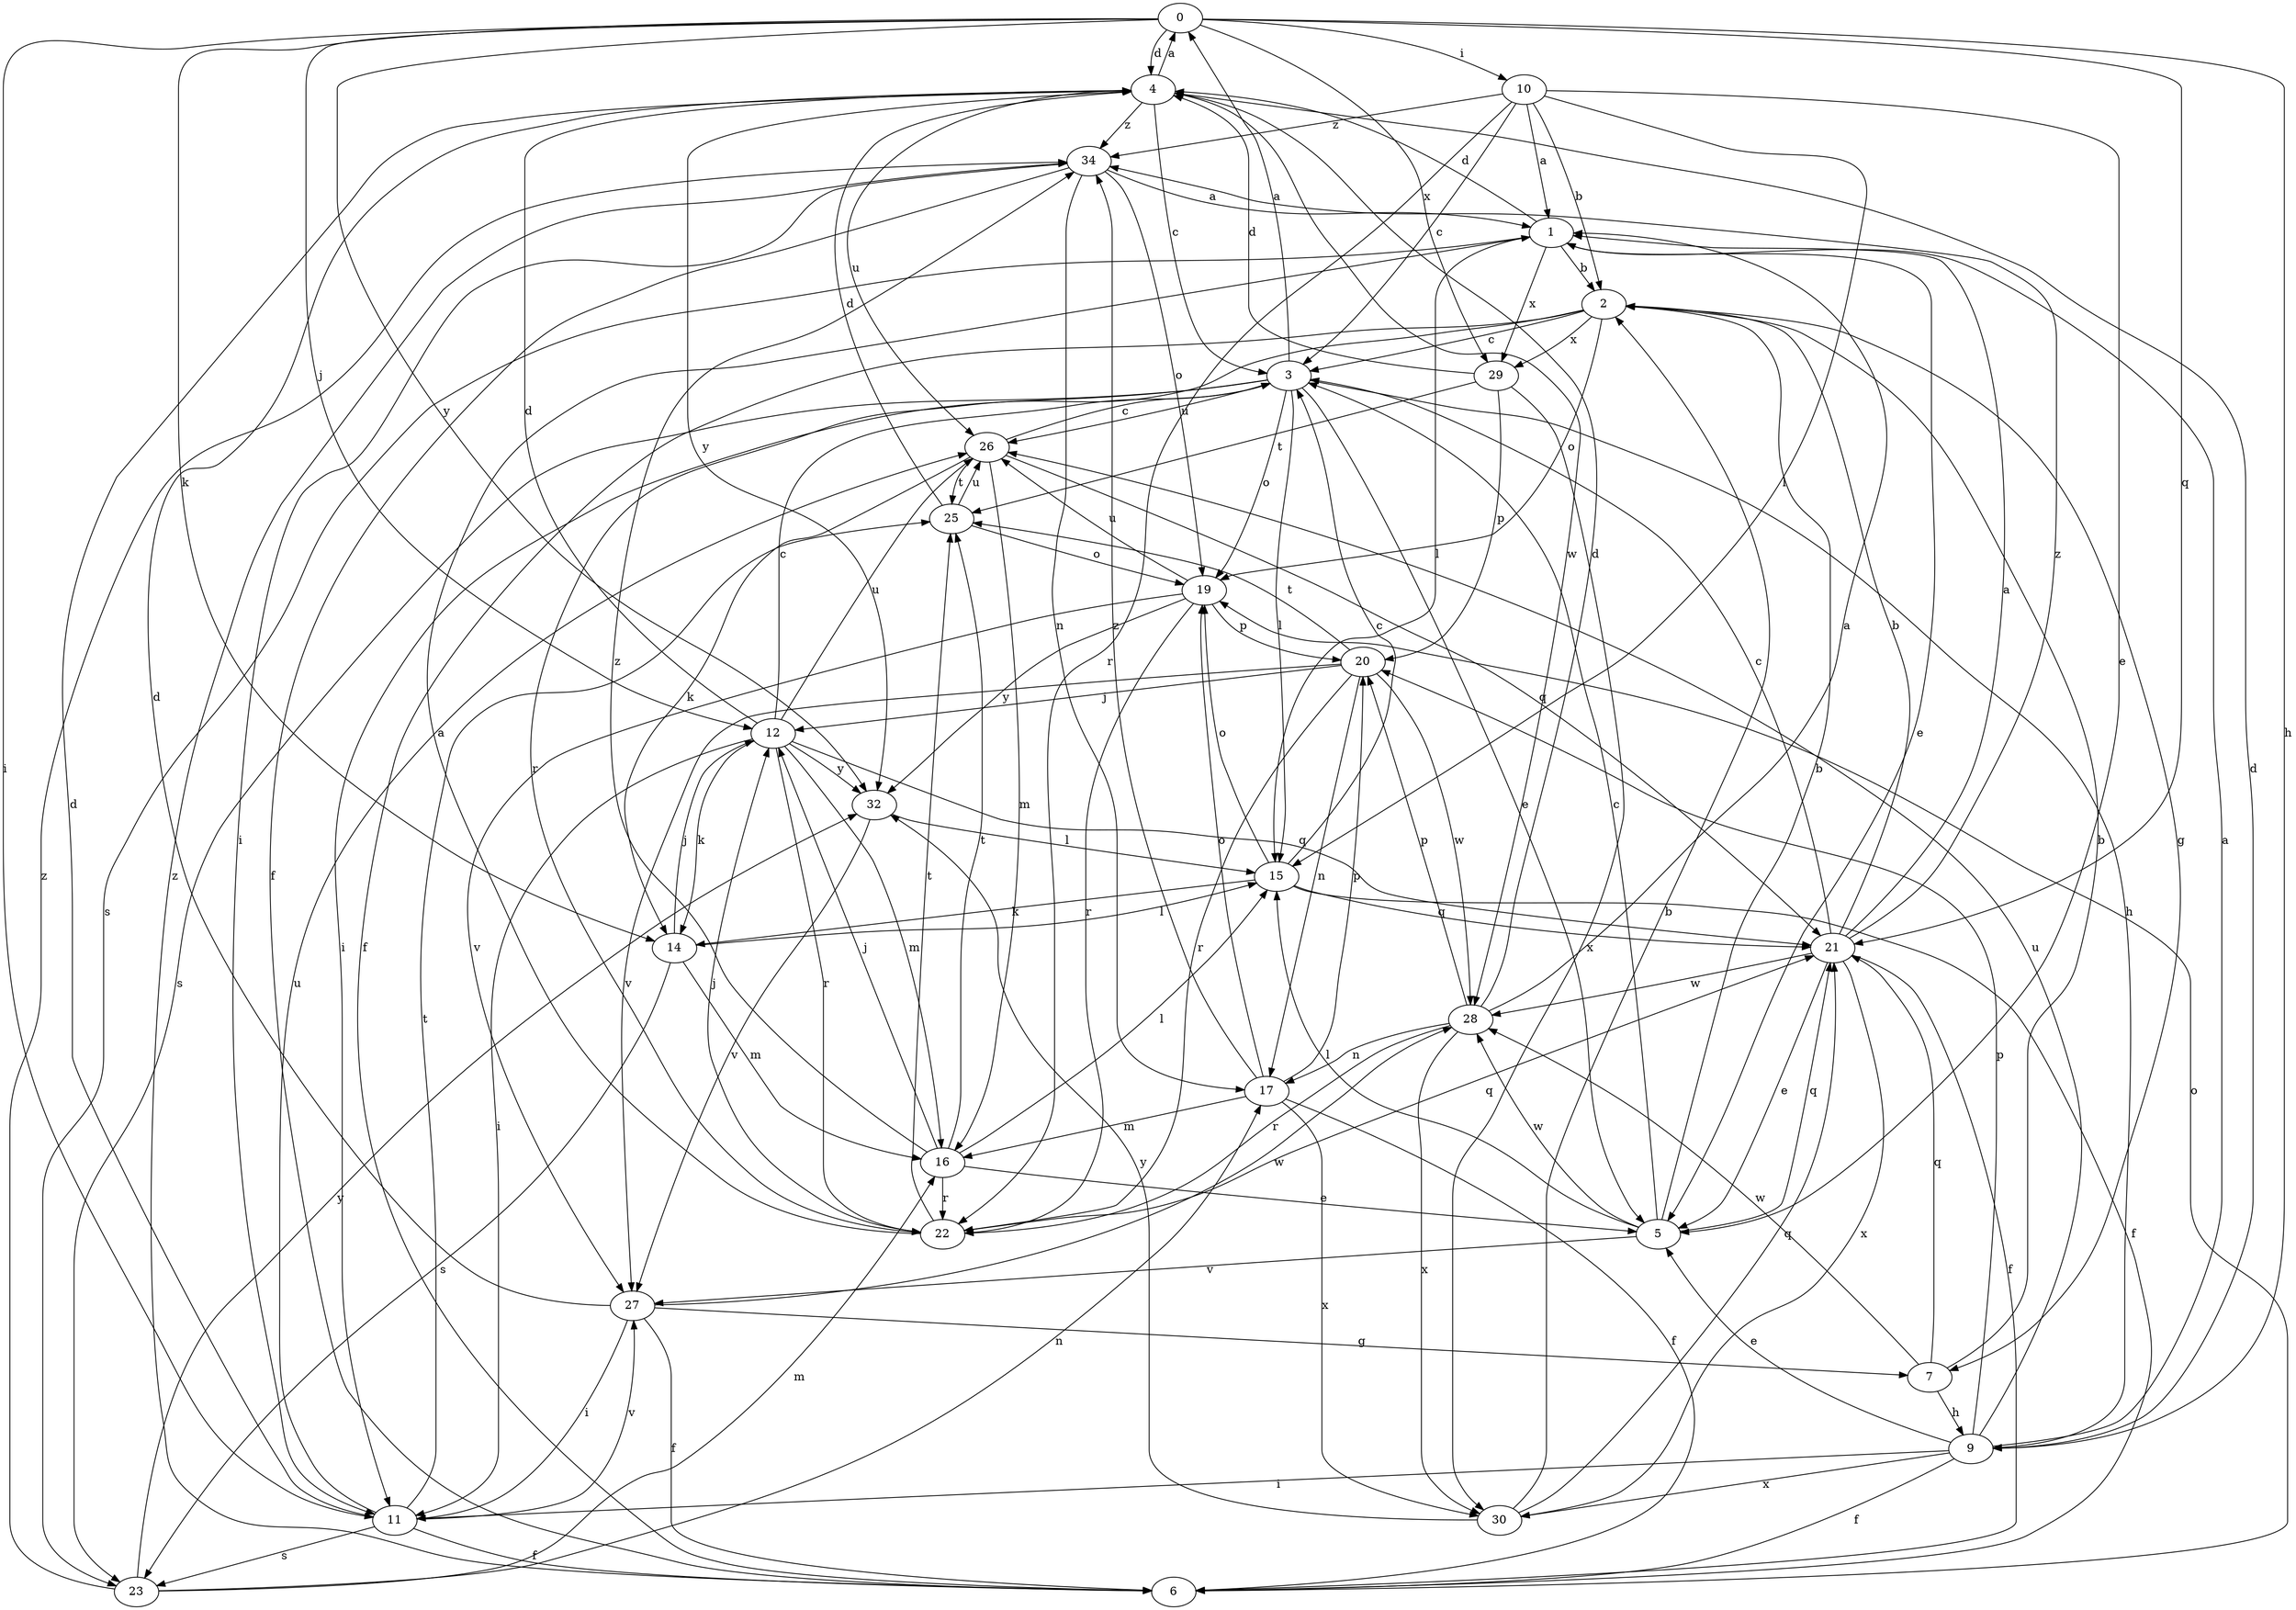 strict digraph  {
0;
1;
2;
3;
4;
5;
6;
7;
9;
10;
11;
12;
14;
15;
16;
17;
19;
20;
21;
22;
23;
25;
26;
27;
28;
29;
30;
32;
34;
0 -> 4  [label=d];
0 -> 9  [label=h];
0 -> 10  [label=i];
0 -> 11  [label=i];
0 -> 12  [label=j];
0 -> 14  [label=k];
0 -> 21  [label=q];
0 -> 29  [label=x];
0 -> 32  [label=y];
1 -> 2  [label=b];
1 -> 4  [label=d];
1 -> 5  [label=e];
1 -> 15  [label=l];
1 -> 23  [label=s];
1 -> 29  [label=x];
2 -> 3  [label=c];
2 -> 6  [label=f];
2 -> 7  [label=g];
2 -> 19  [label=o];
2 -> 22  [label=r];
2 -> 29  [label=x];
3 -> 0  [label=a];
3 -> 5  [label=e];
3 -> 9  [label=h];
3 -> 11  [label=i];
3 -> 15  [label=l];
3 -> 19  [label=o];
3 -> 23  [label=s];
3 -> 26  [label=u];
4 -> 0  [label=a];
4 -> 3  [label=c];
4 -> 26  [label=u];
4 -> 28  [label=w];
4 -> 32  [label=y];
4 -> 34  [label=z];
5 -> 2  [label=b];
5 -> 3  [label=c];
5 -> 15  [label=l];
5 -> 21  [label=q];
5 -> 27  [label=v];
5 -> 28  [label=w];
6 -> 19  [label=o];
6 -> 34  [label=z];
7 -> 2  [label=b];
7 -> 9  [label=h];
7 -> 21  [label=q];
7 -> 28  [label=w];
9 -> 1  [label=a];
9 -> 4  [label=d];
9 -> 5  [label=e];
9 -> 6  [label=f];
9 -> 11  [label=i];
9 -> 20  [label=p];
9 -> 26  [label=u];
9 -> 30  [label=x];
10 -> 1  [label=a];
10 -> 2  [label=b];
10 -> 3  [label=c];
10 -> 5  [label=e];
10 -> 15  [label=l];
10 -> 22  [label=r];
10 -> 34  [label=z];
11 -> 4  [label=d];
11 -> 6  [label=f];
11 -> 23  [label=s];
11 -> 25  [label=t];
11 -> 26  [label=u];
11 -> 27  [label=v];
12 -> 3  [label=c];
12 -> 4  [label=d];
12 -> 11  [label=i];
12 -> 14  [label=k];
12 -> 16  [label=m];
12 -> 21  [label=q];
12 -> 22  [label=r];
12 -> 26  [label=u];
12 -> 32  [label=y];
14 -> 12  [label=j];
14 -> 15  [label=l];
14 -> 16  [label=m];
14 -> 23  [label=s];
15 -> 3  [label=c];
15 -> 6  [label=f];
15 -> 14  [label=k];
15 -> 19  [label=o];
15 -> 21  [label=q];
16 -> 5  [label=e];
16 -> 12  [label=j];
16 -> 15  [label=l];
16 -> 22  [label=r];
16 -> 25  [label=t];
16 -> 34  [label=z];
17 -> 6  [label=f];
17 -> 16  [label=m];
17 -> 19  [label=o];
17 -> 20  [label=p];
17 -> 30  [label=x];
17 -> 34  [label=z];
19 -> 20  [label=p];
19 -> 22  [label=r];
19 -> 26  [label=u];
19 -> 27  [label=v];
19 -> 32  [label=y];
20 -> 12  [label=j];
20 -> 17  [label=n];
20 -> 22  [label=r];
20 -> 25  [label=t];
20 -> 27  [label=v];
20 -> 28  [label=w];
21 -> 1  [label=a];
21 -> 2  [label=b];
21 -> 3  [label=c];
21 -> 5  [label=e];
21 -> 6  [label=f];
21 -> 28  [label=w];
21 -> 30  [label=x];
21 -> 34  [label=z];
22 -> 1  [label=a];
22 -> 12  [label=j];
22 -> 21  [label=q];
22 -> 25  [label=t];
23 -> 16  [label=m];
23 -> 17  [label=n];
23 -> 32  [label=y];
23 -> 34  [label=z];
25 -> 4  [label=d];
25 -> 19  [label=o];
25 -> 26  [label=u];
26 -> 3  [label=c];
26 -> 14  [label=k];
26 -> 16  [label=m];
26 -> 21  [label=q];
26 -> 25  [label=t];
27 -> 4  [label=d];
27 -> 6  [label=f];
27 -> 7  [label=g];
27 -> 11  [label=i];
27 -> 28  [label=w];
28 -> 1  [label=a];
28 -> 4  [label=d];
28 -> 17  [label=n];
28 -> 20  [label=p];
28 -> 22  [label=r];
28 -> 30  [label=x];
29 -> 4  [label=d];
29 -> 20  [label=p];
29 -> 25  [label=t];
29 -> 30  [label=x];
30 -> 2  [label=b];
30 -> 21  [label=q];
30 -> 32  [label=y];
32 -> 15  [label=l];
32 -> 27  [label=v];
34 -> 1  [label=a];
34 -> 6  [label=f];
34 -> 11  [label=i];
34 -> 17  [label=n];
34 -> 19  [label=o];
}
